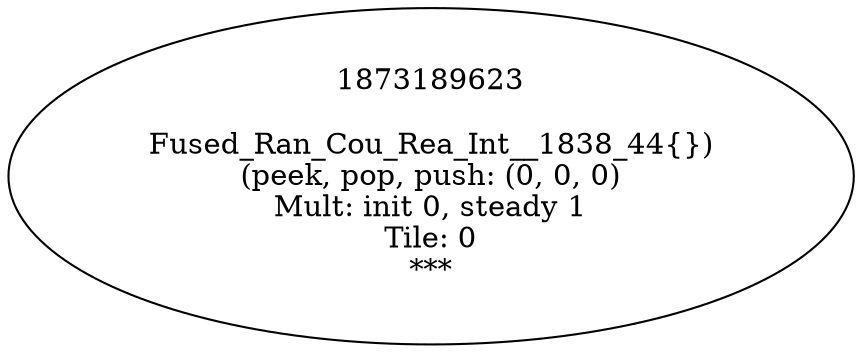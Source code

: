 digraph Flattend {
size = "8, 10.5";
1873189623 [ label="1873189623\n\nFused_Ran_Cou_Rea_Int__1838_44{})\n(peek, pop, push: (0, 0, 0)\nMult: init 0, steady 1\nTile: 0\n *** " ];
}
